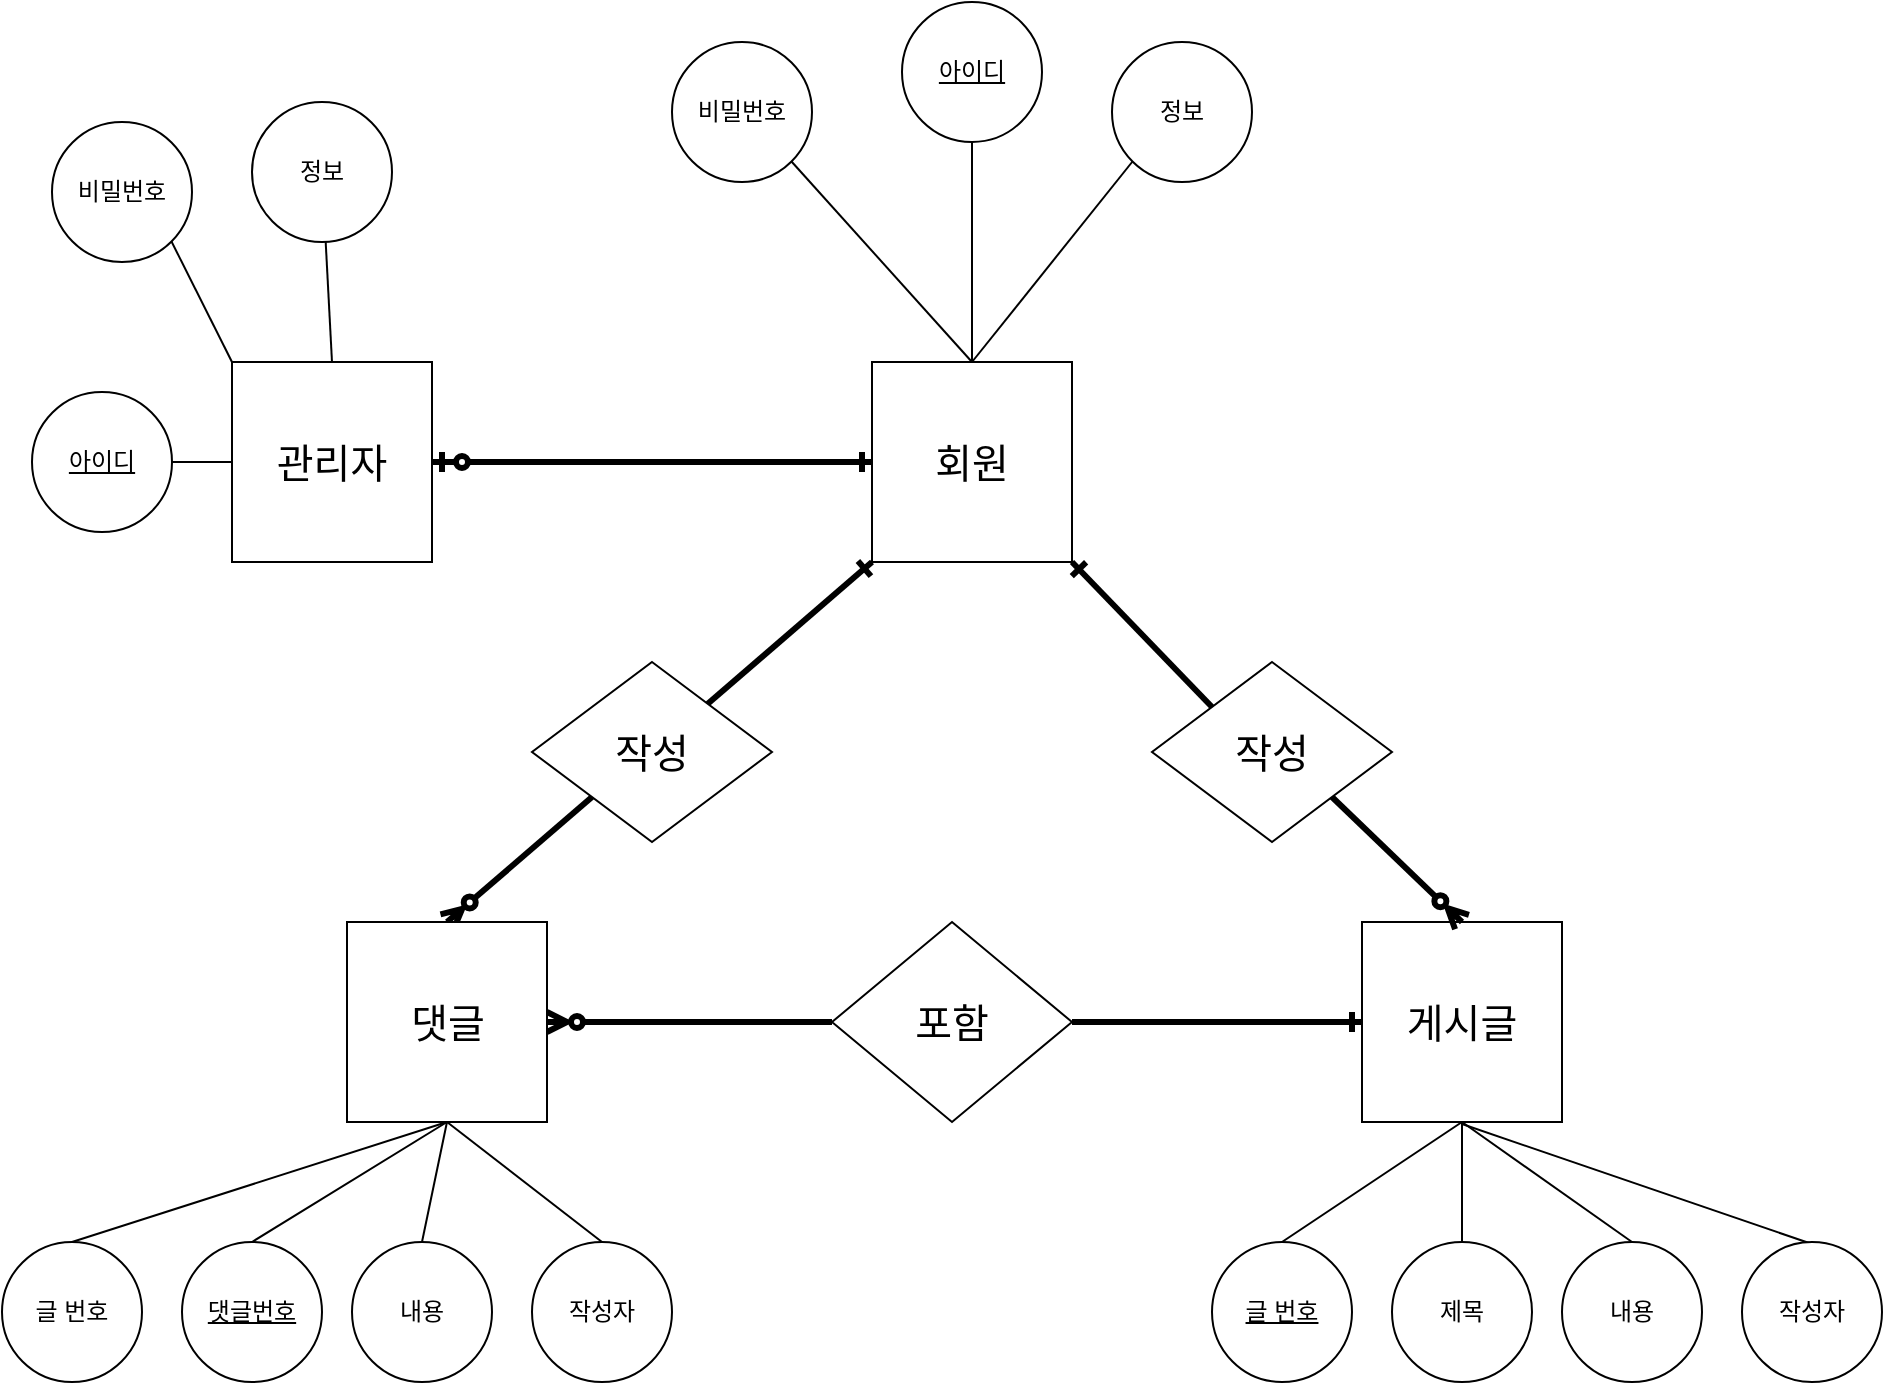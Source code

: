 <mxfile version="21.2.1" type="device">
  <diagram name="페이지-1" id="rEGba0cB5qvYQ7qVSfZ0">
    <mxGraphModel dx="1652" dy="786" grid="1" gridSize="10" guides="1" tooltips="1" connect="1" arrows="1" fold="1" page="1" pageScale="1" pageWidth="827" pageHeight="1169" math="0" shadow="0">
      <root>
        <mxCell id="0" />
        <mxCell id="1" parent="0" />
        <mxCell id="MTVuBY2mvEQWoXfAo4yV-40" style="edgeStyle=none;shape=connector;rounded=0;orthogonalLoop=1;jettySize=auto;html=1;exitX=0;exitY=1;exitDx=0;exitDy=0;labelBackgroundColor=default;strokeColor=default;fontFamily=Helvetica;fontSize=11;fontColor=default;endArrow=none;endFill=0;startArrow=ERone;startFill=0;strokeWidth=3;" edge="1" parent="1" source="MTVuBY2mvEQWoXfAo4yV-4" target="MTVuBY2mvEQWoXfAo4yV-36">
          <mxGeometry relative="1" as="geometry" />
        </mxCell>
        <mxCell id="MTVuBY2mvEQWoXfAo4yV-4" value="회원" style="whiteSpace=wrap;html=1;aspect=fixed;fontSize=20;" vertex="1" parent="1">
          <mxGeometry x="360" y="240" width="100" height="100" as="geometry" />
        </mxCell>
        <mxCell id="MTVuBY2mvEQWoXfAo4yV-39" style="edgeStyle=none;shape=connector;rounded=0;orthogonalLoop=1;jettySize=auto;html=1;entryX=0;entryY=0.5;entryDx=0;entryDy=0;labelBackgroundColor=default;strokeColor=default;fontFamily=Helvetica;fontSize=11;fontColor=default;endArrow=none;endFill=0;exitX=0;exitY=0.5;exitDx=0;exitDy=0;" edge="1" parent="1" source="MTVuBY2mvEQWoXfAo4yV-35" target="MTVuBY2mvEQWoXfAo4yV-35">
          <mxGeometry relative="1" as="geometry" />
        </mxCell>
        <mxCell id="MTVuBY2mvEQWoXfAo4yV-41" style="edgeStyle=none;shape=connector;rounded=0;orthogonalLoop=1;jettySize=auto;html=1;exitX=0.5;exitY=0;exitDx=0;exitDy=0;entryX=0;entryY=1;entryDx=0;entryDy=0;labelBackgroundColor=default;strokeColor=default;fontFamily=Helvetica;fontSize=11;fontColor=default;endArrow=none;endFill=0;strokeWidth=3;startArrow=ERzeroToMany;startFill=0;" edge="1" parent="1" source="MTVuBY2mvEQWoXfAo4yV-5" target="MTVuBY2mvEQWoXfAo4yV-36">
          <mxGeometry relative="1" as="geometry" />
        </mxCell>
        <mxCell id="MTVuBY2mvEQWoXfAo4yV-44" style="edgeStyle=none;shape=connector;rounded=0;orthogonalLoop=1;jettySize=auto;html=1;entryX=0;entryY=0.5;entryDx=0;entryDy=0;labelBackgroundColor=default;strokeColor=default;fontFamily=Helvetica;fontSize=11;fontColor=default;endArrow=none;endFill=0;startArrow=ERzeroToMany;startFill=0;strokeWidth=3;" edge="1" parent="1" source="MTVuBY2mvEQWoXfAo4yV-5" target="MTVuBY2mvEQWoXfAo4yV-35">
          <mxGeometry relative="1" as="geometry" />
        </mxCell>
        <mxCell id="MTVuBY2mvEQWoXfAo4yV-5" value="댓글" style="whiteSpace=wrap;html=1;aspect=fixed;fontSize=20;" vertex="1" parent="1">
          <mxGeometry x="97.5" y="520" width="100" height="100" as="geometry" />
        </mxCell>
        <mxCell id="MTVuBY2mvEQWoXfAo4yV-38" style="edgeStyle=none;shape=connector;rounded=0;orthogonalLoop=1;jettySize=auto;html=1;entryX=1;entryY=0.5;entryDx=0;entryDy=0;labelBackgroundColor=default;strokeColor=default;fontFamily=Helvetica;fontSize=11;fontColor=default;endArrow=none;endFill=0;startArrow=ERone;startFill=0;strokeWidth=3;" edge="1" parent="1" source="MTVuBY2mvEQWoXfAo4yV-6" target="MTVuBY2mvEQWoXfAo4yV-35">
          <mxGeometry relative="1" as="geometry" />
        </mxCell>
        <mxCell id="MTVuBY2mvEQWoXfAo4yV-6" value="게시글" style="whiteSpace=wrap;html=1;aspect=fixed;fontSize=20;" vertex="1" parent="1">
          <mxGeometry x="605" y="520" width="100" height="100" as="geometry" />
        </mxCell>
        <mxCell id="MTVuBY2mvEQWoXfAo4yV-10" style="rounded=0;orthogonalLoop=1;jettySize=auto;html=1;entryX=0.5;entryY=0;entryDx=0;entryDy=0;strokeColor=default;jumpStyle=none;jumpSize=5;startArrow=none;startFill=0;endArrow=none;endFill=0;" edge="1" parent="1" source="MTVuBY2mvEQWoXfAo4yV-7" target="MTVuBY2mvEQWoXfAo4yV-4">
          <mxGeometry relative="1" as="geometry" />
        </mxCell>
        <mxCell id="MTVuBY2mvEQWoXfAo4yV-7" value="아이디" style="ellipse;whiteSpace=wrap;html=1;aspect=fixed;fontStyle=4" vertex="1" parent="1">
          <mxGeometry x="375" y="60" width="70" height="70" as="geometry" />
        </mxCell>
        <mxCell id="MTVuBY2mvEQWoXfAo4yV-34" style="edgeStyle=none;shape=connector;rounded=0;orthogonalLoop=1;jettySize=auto;html=1;exitX=0;exitY=1;exitDx=0;exitDy=0;labelBackgroundColor=default;strokeColor=default;fontFamily=Helvetica;fontSize=11;fontColor=default;endArrow=none;endFill=0;" edge="1" parent="1" source="MTVuBY2mvEQWoXfAo4yV-8">
          <mxGeometry relative="1" as="geometry">
            <mxPoint x="410" y="240" as="targetPoint" />
          </mxGeometry>
        </mxCell>
        <mxCell id="MTVuBY2mvEQWoXfAo4yV-8" value="정보" style="ellipse;whiteSpace=wrap;html=1;aspect=fixed;" vertex="1" parent="1">
          <mxGeometry x="480" y="80" width="70" height="70" as="geometry" />
        </mxCell>
        <mxCell id="MTVuBY2mvEQWoXfAo4yV-33" style="edgeStyle=none;shape=connector;rounded=0;orthogonalLoop=1;jettySize=auto;html=1;exitX=1;exitY=1;exitDx=0;exitDy=0;entryX=0.5;entryY=0;entryDx=0;entryDy=0;labelBackgroundColor=default;strokeColor=default;fontFamily=Helvetica;fontSize=11;fontColor=default;endArrow=none;endFill=0;" edge="1" parent="1" source="MTVuBY2mvEQWoXfAo4yV-9" target="MTVuBY2mvEQWoXfAo4yV-4">
          <mxGeometry relative="1" as="geometry" />
        </mxCell>
        <mxCell id="MTVuBY2mvEQWoXfAo4yV-9" value="비밀번호" style="ellipse;whiteSpace=wrap;html=1;aspect=fixed;" vertex="1" parent="1">
          <mxGeometry x="260" y="80" width="70" height="70" as="geometry" />
        </mxCell>
        <mxCell id="MTVuBY2mvEQWoXfAo4yV-22" style="rounded=0;orthogonalLoop=1;jettySize=auto;html=1;entryX=0.5;entryY=1;entryDx=0;entryDy=0;endArrow=none;endFill=0;exitX=0.5;exitY=0;exitDx=0;exitDy=0;" edge="1" parent="1" source="MTVuBY2mvEQWoXfAo4yV-14" target="MTVuBY2mvEQWoXfAo4yV-6">
          <mxGeometry relative="1" as="geometry" />
        </mxCell>
        <mxCell id="MTVuBY2mvEQWoXfAo4yV-14" value="글 번호" style="ellipse;whiteSpace=wrap;html=1;aspect=fixed;fontStyle=4" vertex="1" parent="1">
          <mxGeometry x="530" y="680" width="70" height="70" as="geometry" />
        </mxCell>
        <mxCell id="MTVuBY2mvEQWoXfAo4yV-21" style="rounded=0;orthogonalLoop=1;jettySize=auto;html=1;endArrow=none;endFill=0;" edge="1" parent="1" source="MTVuBY2mvEQWoXfAo4yV-15">
          <mxGeometry relative="1" as="geometry">
            <mxPoint x="655" y="620" as="targetPoint" />
          </mxGeometry>
        </mxCell>
        <mxCell id="MTVuBY2mvEQWoXfAo4yV-15" value="제목" style="ellipse;whiteSpace=wrap;html=1;aspect=fixed;" vertex="1" parent="1">
          <mxGeometry x="620" y="680" width="70" height="70" as="geometry" />
        </mxCell>
        <mxCell id="MTVuBY2mvEQWoXfAo4yV-20" style="rounded=0;orthogonalLoop=1;jettySize=auto;html=1;entryX=0.5;entryY=1;entryDx=0;entryDy=0;endArrow=none;endFill=0;exitX=0.5;exitY=0;exitDx=0;exitDy=0;" edge="1" parent="1" source="MTVuBY2mvEQWoXfAo4yV-16" target="MTVuBY2mvEQWoXfAo4yV-6">
          <mxGeometry relative="1" as="geometry" />
        </mxCell>
        <mxCell id="MTVuBY2mvEQWoXfAo4yV-16" value="내용" style="ellipse;whiteSpace=wrap;html=1;aspect=fixed;" vertex="1" parent="1">
          <mxGeometry x="705" y="680" width="70" height="70" as="geometry" />
        </mxCell>
        <mxCell id="MTVuBY2mvEQWoXfAo4yV-19" style="rounded=0;orthogonalLoop=1;jettySize=auto;html=1;exitX=0.5;exitY=0;exitDx=0;exitDy=0;endArrow=none;endFill=0;entryX=0.5;entryY=1;entryDx=0;entryDy=0;" edge="1" parent="1">
          <mxGeometry relative="1" as="geometry">
            <mxPoint x="830" y="681" as="sourcePoint" />
            <mxPoint x="655" y="621" as="targetPoint" />
          </mxGeometry>
        </mxCell>
        <mxCell id="MTVuBY2mvEQWoXfAo4yV-17" value="작성자" style="ellipse;whiteSpace=wrap;html=1;aspect=fixed;" vertex="1" parent="1">
          <mxGeometry x="795" y="680" width="70" height="70" as="geometry" />
        </mxCell>
        <mxCell id="MTVuBY2mvEQWoXfAo4yV-30" style="edgeStyle=none;shape=connector;rounded=0;orthogonalLoop=1;jettySize=auto;html=1;exitX=0.5;exitY=0;exitDx=0;exitDy=0;labelBackgroundColor=default;strokeColor=default;fontFamily=Helvetica;fontSize=11;fontColor=default;endArrow=none;endFill=0;entryX=0.5;entryY=1;entryDx=0;entryDy=0;" edge="1" parent="1" source="MTVuBY2mvEQWoXfAo4yV-23" target="MTVuBY2mvEQWoXfAo4yV-5">
          <mxGeometry relative="1" as="geometry">
            <mxPoint x="137.5" y="630" as="targetPoint" />
          </mxGeometry>
        </mxCell>
        <mxCell id="MTVuBY2mvEQWoXfAo4yV-23" value="글 번호" style="ellipse;whiteSpace=wrap;html=1;aspect=fixed;" vertex="1" parent="1">
          <mxGeometry x="-75" y="680" width="70" height="70" as="geometry" />
        </mxCell>
        <mxCell id="MTVuBY2mvEQWoXfAo4yV-27" style="rounded=0;orthogonalLoop=1;jettySize=auto;html=1;endArrow=none;endFill=0;entryX=0.5;entryY=1;entryDx=0;entryDy=0;exitX=0.5;exitY=0;exitDx=0;exitDy=0;" edge="1" parent="1" source="MTVuBY2mvEQWoXfAo4yV-24" target="MTVuBY2mvEQWoXfAo4yV-5">
          <mxGeometry relative="1" as="geometry">
            <mxPoint x="137.5" y="620" as="targetPoint" />
          </mxGeometry>
        </mxCell>
        <mxCell id="MTVuBY2mvEQWoXfAo4yV-24" value="댓글번호" style="ellipse;whiteSpace=wrap;html=1;aspect=fixed;fontStyle=4" vertex="1" parent="1">
          <mxGeometry x="15" y="680" width="70" height="70" as="geometry" />
        </mxCell>
        <mxCell id="MTVuBY2mvEQWoXfAo4yV-28" style="edgeStyle=none;shape=connector;rounded=0;orthogonalLoop=1;jettySize=auto;html=1;exitX=0.5;exitY=0;exitDx=0;exitDy=0;entryX=0.5;entryY=1;entryDx=0;entryDy=0;labelBackgroundColor=default;strokeColor=default;fontFamily=Helvetica;fontSize=11;fontColor=default;endArrow=none;endFill=0;" edge="1" parent="1" source="MTVuBY2mvEQWoXfAo4yV-25" target="MTVuBY2mvEQWoXfAo4yV-5">
          <mxGeometry relative="1" as="geometry" />
        </mxCell>
        <mxCell id="MTVuBY2mvEQWoXfAo4yV-25" value="내용" style="ellipse;whiteSpace=wrap;html=1;aspect=fixed;" vertex="1" parent="1">
          <mxGeometry x="100" y="680" width="70" height="70" as="geometry" />
        </mxCell>
        <mxCell id="MTVuBY2mvEQWoXfAo4yV-29" style="edgeStyle=none;shape=connector;rounded=0;orthogonalLoop=1;jettySize=auto;html=1;exitX=0.5;exitY=0;exitDx=0;exitDy=0;labelBackgroundColor=default;strokeColor=default;fontFamily=Helvetica;fontSize=11;fontColor=default;endArrow=none;endFill=0;entryX=0.5;entryY=1;entryDx=0;entryDy=0;" edge="1" parent="1" source="MTVuBY2mvEQWoXfAo4yV-26" target="MTVuBY2mvEQWoXfAo4yV-5">
          <mxGeometry relative="1" as="geometry">
            <mxPoint x="137.5" y="620" as="targetPoint" />
          </mxGeometry>
        </mxCell>
        <mxCell id="MTVuBY2mvEQWoXfAo4yV-26" value="작성자" style="ellipse;whiteSpace=wrap;html=1;aspect=fixed;" vertex="1" parent="1">
          <mxGeometry x="190" y="680" width="70" height="70" as="geometry" />
        </mxCell>
        <mxCell id="MTVuBY2mvEQWoXfAo4yV-32" style="edgeStyle=none;shape=connector;rounded=0;orthogonalLoop=1;jettySize=auto;html=1;exitX=0;exitY=0;exitDx=0;exitDy=0;entryX=1;entryY=1;entryDx=0;entryDy=0;labelBackgroundColor=default;strokeColor=default;fontFamily=Helvetica;fontSize=11;fontColor=default;endArrow=ERone;endFill=0;strokeWidth=3;" edge="1" parent="1" source="MTVuBY2mvEQWoXfAo4yV-31" target="MTVuBY2mvEQWoXfAo4yV-4">
          <mxGeometry relative="1" as="geometry" />
        </mxCell>
        <mxCell id="MTVuBY2mvEQWoXfAo4yV-43" style="edgeStyle=none;shape=connector;rounded=0;orthogonalLoop=1;jettySize=auto;html=1;exitX=1;exitY=1;exitDx=0;exitDy=0;entryX=0.5;entryY=0;entryDx=0;entryDy=0;labelBackgroundColor=default;strokeColor=default;fontFamily=Helvetica;fontSize=11;fontColor=default;endArrow=ERzeroToMany;endFill=0;startArrow=none;startFill=0;strokeWidth=3;" edge="1" parent="1" source="MTVuBY2mvEQWoXfAo4yV-31" target="MTVuBY2mvEQWoXfAo4yV-6">
          <mxGeometry relative="1" as="geometry" />
        </mxCell>
        <mxCell id="MTVuBY2mvEQWoXfAo4yV-31" value="작성" style="rhombus;whiteSpace=wrap;html=1;fontFamily=Helvetica;fontSize=20;fontColor=default;" vertex="1" parent="1">
          <mxGeometry x="500" y="390" width="120" height="90" as="geometry" />
        </mxCell>
        <mxCell id="MTVuBY2mvEQWoXfAo4yV-35" value="포함" style="rhombus;whiteSpace=wrap;html=1;fontFamily=Helvetica;fontSize=20;fontColor=default;" vertex="1" parent="1">
          <mxGeometry x="340" y="520" width="120" height="100" as="geometry" />
        </mxCell>
        <mxCell id="MTVuBY2mvEQWoXfAo4yV-36" value="작성" style="rhombus;whiteSpace=wrap;html=1;fontFamily=Helvetica;fontSize=20;fontColor=default;" vertex="1" parent="1">
          <mxGeometry x="190" y="390" width="120" height="90" as="geometry" />
        </mxCell>
        <mxCell id="MTVuBY2mvEQWoXfAo4yV-53" style="edgeStyle=none;shape=connector;rounded=0;orthogonalLoop=1;jettySize=auto;html=1;exitX=1;exitY=0.5;exitDx=0;exitDy=0;entryX=0;entryY=0.5;entryDx=0;entryDy=0;labelBackgroundColor=default;strokeColor=default;fontFamily=Helvetica;fontSize=11;fontColor=default;endArrow=ERone;endFill=0;strokeWidth=3;startArrow=ERzeroToOne;startFill=0;" edge="1" parent="1" source="MTVuBY2mvEQWoXfAo4yV-46" target="MTVuBY2mvEQWoXfAo4yV-4">
          <mxGeometry relative="1" as="geometry" />
        </mxCell>
        <mxCell id="MTVuBY2mvEQWoXfAo4yV-46" value="관리자" style="whiteSpace=wrap;html=1;aspect=fixed;fontSize=20;" vertex="1" parent="1">
          <mxGeometry x="40" y="240" width="100" height="100" as="geometry" />
        </mxCell>
        <mxCell id="MTVuBY2mvEQWoXfAo4yV-50" style="edgeStyle=none;shape=connector;rounded=0;orthogonalLoop=1;jettySize=auto;html=1;entryX=0;entryY=0.5;entryDx=0;entryDy=0;labelBackgroundColor=default;strokeColor=default;fontFamily=Helvetica;fontSize=11;fontColor=default;endArrow=none;endFill=0;" edge="1" parent="1" source="MTVuBY2mvEQWoXfAo4yV-47" target="MTVuBY2mvEQWoXfAo4yV-46">
          <mxGeometry relative="1" as="geometry" />
        </mxCell>
        <mxCell id="MTVuBY2mvEQWoXfAo4yV-47" value="아이디" style="ellipse;whiteSpace=wrap;html=1;aspect=fixed;fontStyle=4" vertex="1" parent="1">
          <mxGeometry x="-60" y="255" width="70" height="70" as="geometry" />
        </mxCell>
        <mxCell id="MTVuBY2mvEQWoXfAo4yV-51" style="edgeStyle=none;shape=connector;rounded=0;orthogonalLoop=1;jettySize=auto;html=1;entryX=0.5;entryY=0;entryDx=0;entryDy=0;labelBackgroundColor=default;strokeColor=default;fontFamily=Helvetica;fontSize=11;fontColor=default;endArrow=none;endFill=0;" edge="1" parent="1" source="MTVuBY2mvEQWoXfAo4yV-48" target="MTVuBY2mvEQWoXfAo4yV-46">
          <mxGeometry relative="1" as="geometry" />
        </mxCell>
        <mxCell id="MTVuBY2mvEQWoXfAo4yV-48" value="정보" style="ellipse;whiteSpace=wrap;html=1;aspect=fixed;" vertex="1" parent="1">
          <mxGeometry x="50" y="110" width="70" height="70" as="geometry" />
        </mxCell>
        <mxCell id="MTVuBY2mvEQWoXfAo4yV-52" style="edgeStyle=none;shape=connector;rounded=0;orthogonalLoop=1;jettySize=auto;html=1;exitX=1;exitY=1;exitDx=0;exitDy=0;entryX=0;entryY=0;entryDx=0;entryDy=0;labelBackgroundColor=default;strokeColor=default;fontFamily=Helvetica;fontSize=11;fontColor=default;endArrow=none;endFill=0;" edge="1" parent="1" source="MTVuBY2mvEQWoXfAo4yV-49" target="MTVuBY2mvEQWoXfAo4yV-46">
          <mxGeometry relative="1" as="geometry" />
        </mxCell>
        <mxCell id="MTVuBY2mvEQWoXfAo4yV-49" value="비밀번호" style="ellipse;whiteSpace=wrap;html=1;aspect=fixed;" vertex="1" parent="1">
          <mxGeometry x="-50" y="120" width="70" height="70" as="geometry" />
        </mxCell>
      </root>
    </mxGraphModel>
  </diagram>
</mxfile>
